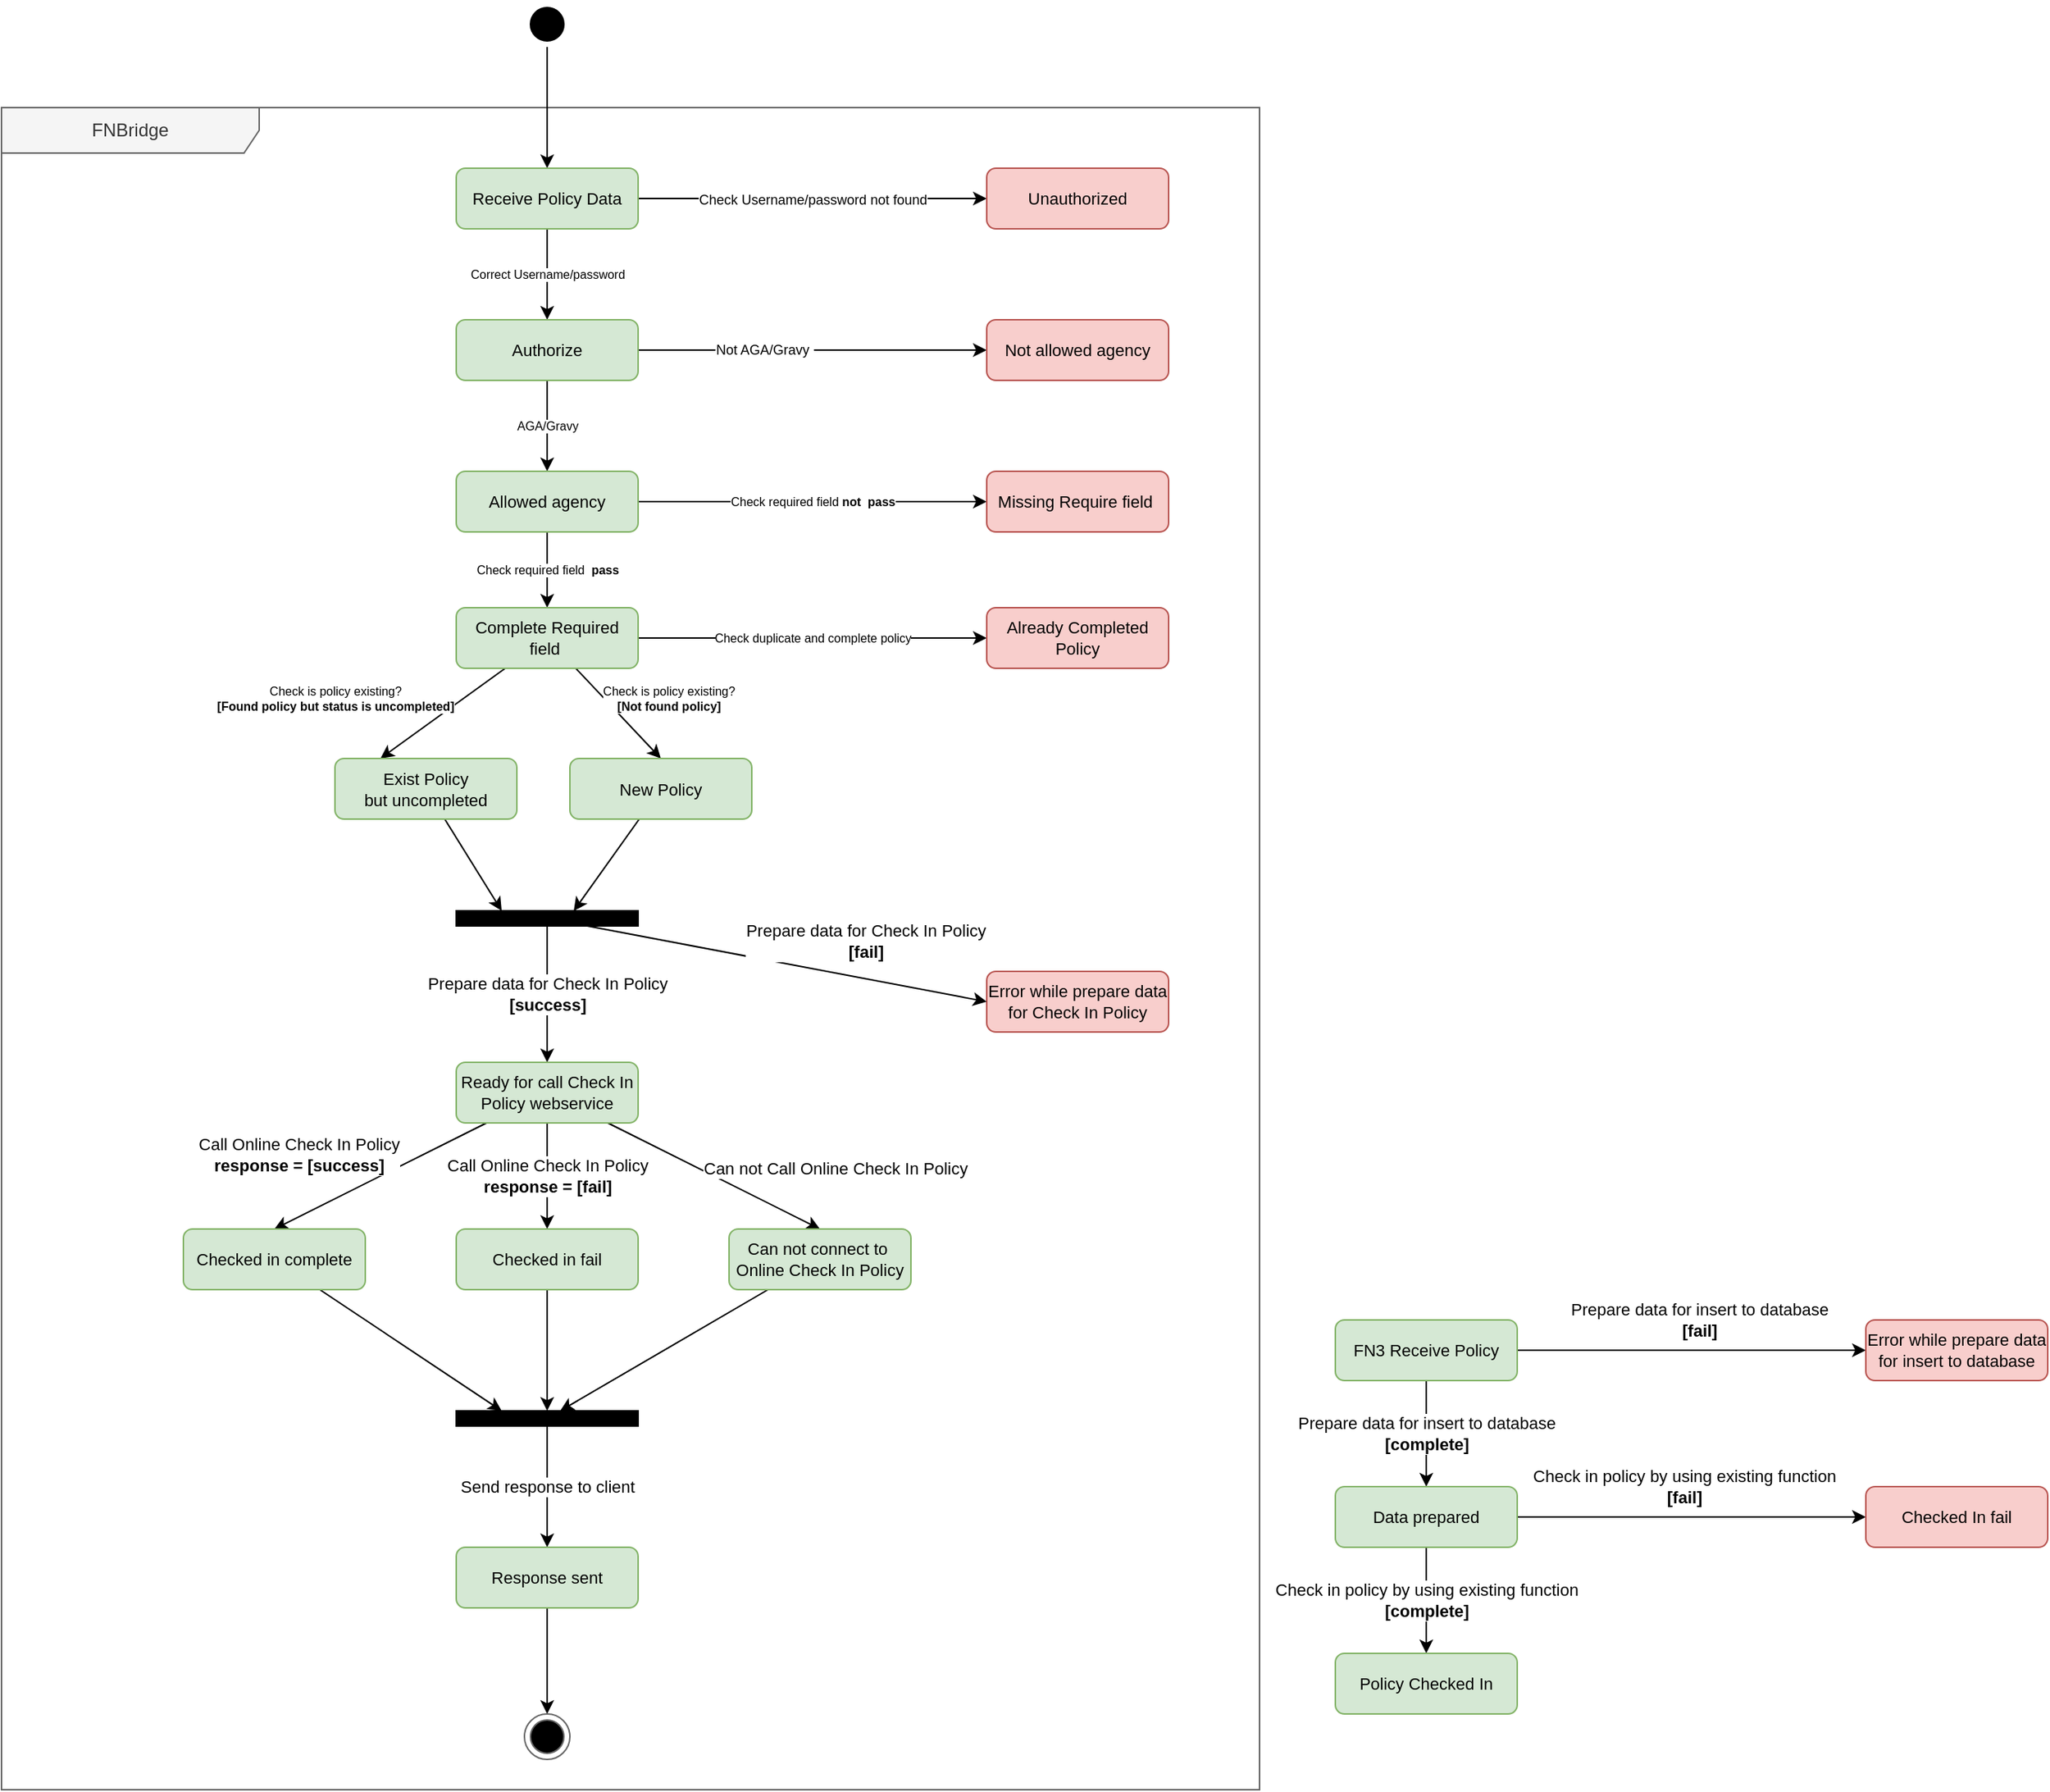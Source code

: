 <mxfile version="10.6.0" type="github"><diagram id="sMCr9nXkibw11Oo0Oi_z" name="Page-1"><mxGraphModel dx="1339" dy="853" grid="1" gridSize="10" guides="1" tooltips="1" connect="1" arrows="1" fold="1" page="1" pageScale="1" pageWidth="850" pageHeight="1100" math="0" shadow="0"><root><mxCell id="0"/><mxCell id="1" parent="0"/><mxCell id="8YML9WY5gJOUzMFepSNd-9" value="FNBridge" style="shape=umlFrame;whiteSpace=wrap;html=1;width=170;height=30;fillColor=#f5f5f5;strokeColor=#666666;fontColor=#333333;" vertex="1" parent="1"><mxGeometry x="20" y="120" width="830" height="1110" as="geometry"/></mxCell><mxCell id="etkM9OLkd7ppTOFoVHVF-16" style="edgeStyle=orthogonalEdgeStyle;rounded=0;orthogonalLoop=1;jettySize=auto;html=1;strokeColor=#000000;fontSize=8;" parent="1" source="etkM9OLkd7ppTOFoVHVF-1" target="etkM9OLkd7ppTOFoVHVF-3" edge="1"><mxGeometry relative="1" as="geometry"/></mxCell><mxCell id="etkM9OLkd7ppTOFoVHVF-1" value="" style="ellipse;html=1;shape=startState;fillColor=#000000;strokeColor=#000000;fontColor=#333333;" parent="1" vertex="1"><mxGeometry x="365" y="50" width="30" height="30" as="geometry"/></mxCell><mxCell id="etkM9OLkd7ppTOFoVHVF-6" value="&lt;font style=&quot;font-size: 9px&quot;&gt;Check Username/password not found&lt;/font&gt;" style="edgeStyle=orthogonalEdgeStyle;rounded=0;orthogonalLoop=1;jettySize=auto;html=1;entryX=0;entryY=0.5;entryDx=0;entryDy=0;strokeColor=#000000;" parent="1" source="etkM9OLkd7ppTOFoVHVF-3" target="etkM9OLkd7ppTOFoVHVF-5" edge="1"><mxGeometry relative="1" as="geometry"/></mxCell><mxCell id="etkM9OLkd7ppTOFoVHVF-15" value="&lt;span&gt;Correct Username/password&lt;/span&gt;" style="edgeStyle=orthogonalEdgeStyle;rounded=0;orthogonalLoop=1;jettySize=auto;html=1;entryX=0.5;entryY=0;entryDx=0;entryDy=0;strokeColor=#000000;fontSize=8;" parent="1" source="etkM9OLkd7ppTOFoVHVF-3" target="etkM9OLkd7ppTOFoVHVF-4" edge="1"><mxGeometry relative="1" as="geometry"/></mxCell><mxCell id="etkM9OLkd7ppTOFoVHVF-3" value="Receive Policy Data" style="rounded=1;whiteSpace=wrap;html=1;strokeColor=#82b366;fillColor=#d5e8d4;fontSize=11;" parent="1" vertex="1"><mxGeometry x="320" y="160" width="120" height="40" as="geometry"/></mxCell><mxCell id="etkM9OLkd7ppTOFoVHVF-8" style="edgeStyle=orthogonalEdgeStyle;rounded=0;orthogonalLoop=1;jettySize=auto;html=1;entryX=0;entryY=0.5;entryDx=0;entryDy=0;strokeColor=#000000;" parent="1" source="etkM9OLkd7ppTOFoVHVF-4" target="etkM9OLkd7ppTOFoVHVF-7" edge="1"><mxGeometry relative="1" as="geometry"/></mxCell><mxCell id="etkM9OLkd7ppTOFoVHVF-9" value="&lt;font style=&quot;font-size: 9px&quot;&gt;Not AGA/Gravy&amp;nbsp;&lt;/font&gt;" style="text;html=1;resizable=0;points=[];align=center;verticalAlign=middle;labelBackgroundColor=#ffffff;fontSize=8;" parent="etkM9OLkd7ppTOFoVHVF-8" vertex="1" connectable="0"><mxGeometry x="-0.002" y="-32" relative="1" as="geometry"><mxPoint x="-32" y="-32" as="offset"/></mxGeometry></mxCell><mxCell id="etkM9OLkd7ppTOFoVHVF-11" value="&lt;span&gt;AGA/Gravy&lt;/span&gt;" style="edgeStyle=orthogonalEdgeStyle;rounded=0;orthogonalLoop=1;jettySize=auto;html=1;strokeColor=#000000;fontSize=8;" parent="1" source="etkM9OLkd7ppTOFoVHVF-4" target="etkM9OLkd7ppTOFoVHVF-10" edge="1"><mxGeometry relative="1" as="geometry"/></mxCell><mxCell id="etkM9OLkd7ppTOFoVHVF-4" value="Authorize" style="rounded=1;whiteSpace=wrap;html=1;strokeColor=#82b366;fillColor=#d5e8d4;fontSize=11;" parent="1" vertex="1"><mxGeometry x="320" y="260" width="120" height="40" as="geometry"/></mxCell><mxCell id="etkM9OLkd7ppTOFoVHVF-5" value="Unauthorized" style="rounded=1;whiteSpace=wrap;html=1;strokeColor=#b85450;fillColor=#f8cecc;fontSize=11;" parent="1" vertex="1"><mxGeometry x="670" y="160" width="120" height="40" as="geometry"/></mxCell><mxCell id="etkM9OLkd7ppTOFoVHVF-7" value="Not allowed agency" style="rounded=1;whiteSpace=wrap;html=1;strokeColor=#b85450;fillColor=#f8cecc;fontSize=11;" parent="1" vertex="1"><mxGeometry x="670" y="260" width="120" height="40" as="geometry"/></mxCell><mxCell id="etkM9OLkd7ppTOFoVHVF-19" value="Check required field &lt;b&gt;not&amp;nbsp; pass&lt;/b&gt;" style="edgeStyle=orthogonalEdgeStyle;rounded=0;orthogonalLoop=1;jettySize=auto;html=1;entryX=0;entryY=0.5;entryDx=0;entryDy=0;strokeColor=#000000;fontSize=8;" parent="1" source="etkM9OLkd7ppTOFoVHVF-10" target="etkM9OLkd7ppTOFoVHVF-17" edge="1"><mxGeometry relative="1" as="geometry"/></mxCell><mxCell id="etkM9OLkd7ppTOFoVHVF-20" value="Check required field&amp;nbsp; &lt;b&gt;pass&lt;/b&gt;" style="edgeStyle=orthogonalEdgeStyle;rounded=0;orthogonalLoop=1;jettySize=auto;html=1;entryX=0.5;entryY=0;entryDx=0;entryDy=0;strokeColor=#000000;fontSize=8;" parent="1" source="etkM9OLkd7ppTOFoVHVF-10" target="etkM9OLkd7ppTOFoVHVF-18" edge="1"><mxGeometry relative="1" as="geometry"/></mxCell><mxCell id="etkM9OLkd7ppTOFoVHVF-10" value="&lt;span style=&quot;font-size: 11px;&quot;&gt;Allowed agency&lt;/span&gt;" style="rounded=1;whiteSpace=wrap;html=1;strokeColor=#82b366;fillColor=#d5e8d4;fontSize=11;" parent="1" vertex="1"><mxGeometry x="320" y="360" width="120" height="40" as="geometry"/></mxCell><mxCell id="etkM9OLkd7ppTOFoVHVF-17" value="Missing Require field&amp;nbsp;" style="rounded=1;whiteSpace=wrap;html=1;strokeColor=#b85450;fillColor=#f8cecc;fontSize=11;" parent="1" vertex="1"><mxGeometry x="670" y="360" width="120" height="40" as="geometry"/></mxCell><mxCell id="etkM9OLkd7ppTOFoVHVF-24" value="Check duplicate and complete policy" style="edgeStyle=orthogonalEdgeStyle;rounded=0;orthogonalLoop=1;jettySize=auto;html=1;entryX=0;entryY=0.5;entryDx=0;entryDy=0;strokeColor=#000000;fontSize=8;" parent="1" source="etkM9OLkd7ppTOFoVHVF-18" target="etkM9OLkd7ppTOFoVHVF-23" edge="1"><mxGeometry relative="1" as="geometry"/></mxCell><mxCell id="etkM9OLkd7ppTOFoVHVF-25" value="Check is policy existing?&lt;br&gt;&lt;b&gt;[Found policy but status is uncompleted]&lt;/b&gt;" style="rounded=0;orthogonalLoop=1;jettySize=auto;html=1;entryX=0.25;entryY=0;entryDx=0;entryDy=0;strokeColor=#000000;fontSize=8;" parent="1" source="etkM9OLkd7ppTOFoVHVF-18" target="etkM9OLkd7ppTOFoVHVF-22" edge="1"><mxGeometry x="1" y="-50" relative="1" as="geometry"><mxPoint x="-1" y="1" as="offset"/></mxGeometry></mxCell><mxCell id="etkM9OLkd7ppTOFoVHVF-26" style="rounded=0;orthogonalLoop=1;jettySize=auto;html=1;entryX=0.5;entryY=0;entryDx=0;entryDy=0;strokeColor=#000000;fontSize=8;" parent="1" source="etkM9OLkd7ppTOFoVHVF-18" target="etkM9OLkd7ppTOFoVHVF-21" edge="1"><mxGeometry relative="1" as="geometry"/></mxCell><mxCell id="etkM9OLkd7ppTOFoVHVF-27" value="Check is policy existing?&lt;br&gt;&lt;b&gt;[Not found policy]&lt;/b&gt;" style="text;html=1;resizable=0;points=[];align=center;verticalAlign=middle;labelBackgroundColor=#ffffff;fontSize=8;" parent="etkM9OLkd7ppTOFoVHVF-26" vertex="1" connectable="0"><mxGeometry x="-0.576" y="15" relative="1" as="geometry"><mxPoint x="38" y="17.5" as="offset"/></mxGeometry></mxCell><mxCell id="etkM9OLkd7ppTOFoVHVF-18" value="&lt;span style=&quot;font-size: 11px;&quot;&gt;Complete Required field&amp;nbsp;&lt;/span&gt;" style="rounded=1;whiteSpace=wrap;html=1;strokeColor=#82b366;fillColor=#d5e8d4;fontSize=11;" parent="1" vertex="1"><mxGeometry x="320" y="450" width="120" height="40" as="geometry"/></mxCell><mxCell id="8YML9WY5gJOUzMFepSNd-4" style="edgeStyle=none;rounded=0;orthogonalLoop=1;jettySize=auto;html=1;entryX=0.646;entryY=0.014;entryDx=0;entryDy=0;entryPerimeter=0;" edge="1" parent="1" source="etkM9OLkd7ppTOFoVHVF-21" target="8YML9WY5gJOUzMFepSNd-2"><mxGeometry relative="1" as="geometry"/></mxCell><mxCell id="etkM9OLkd7ppTOFoVHVF-21" value="&lt;span style=&quot;font-size: 11px;&quot;&gt;New Policy&lt;/span&gt;" style="rounded=1;whiteSpace=wrap;html=1;strokeColor=#82b366;fillColor=#d5e8d4;fontSize=11;" parent="1" vertex="1"><mxGeometry x="395" y="549.5" width="120" height="40" as="geometry"/></mxCell><mxCell id="8YML9WY5gJOUzMFepSNd-3" style="edgeStyle=none;rounded=0;orthogonalLoop=1;jettySize=auto;html=1;entryX=0.25;entryY=0;entryDx=0;entryDy=0;" edge="1" parent="1" source="etkM9OLkd7ppTOFoVHVF-22" target="8YML9WY5gJOUzMFepSNd-2"><mxGeometry relative="1" as="geometry"/></mxCell><mxCell id="etkM9OLkd7ppTOFoVHVF-22" value="&lt;span style=&quot;font-size: 11px;&quot;&gt;Exist Policy but&amp;nbsp;&lt;/span&gt;uncompleted" style="rounded=1;whiteSpace=wrap;html=1;strokeColor=#82b366;fillColor=#d5e8d4;fontSize=11;" parent="1" vertex="1"><mxGeometry x="240" y="549.5" width="120" height="40" as="geometry"/></mxCell><mxCell id="etkM9OLkd7ppTOFoVHVF-23" value="Already Completed Policy" style="rounded=1;whiteSpace=wrap;html=1;strokeColor=#b85450;fillColor=#f8cecc;fontSize=11;" parent="1" vertex="1"><mxGeometry x="670" y="450" width="120" height="40" as="geometry"/></mxCell><mxCell id="8YML9WY5gJOUzMFepSNd-1" value="Error while prepare data for Check In Policy" style="rounded=1;whiteSpace=wrap;html=1;strokeColor=#b85450;fillColor=#f8cecc;fontSize=11;" vertex="1" parent="1"><mxGeometry x="670" y="690" width="120" height="40" as="geometry"/></mxCell><mxCell id="8YML9WY5gJOUzMFepSNd-5" value="Prepare data for Check In Policy&lt;br&gt;&lt;b&gt;[fail]&lt;/b&gt;" style="edgeStyle=none;rounded=0;orthogonalLoop=1;jettySize=auto;html=1;entryX=0;entryY=0.5;entryDx=0;entryDy=0;" edge="1" parent="1" source="8YML9WY5gJOUzMFepSNd-2" target="8YML9WY5gJOUzMFepSNd-1"><mxGeometry x="0.358" y="24" relative="1" as="geometry"><mxPoint as="offset"/></mxGeometry></mxCell><mxCell id="8YML9WY5gJOUzMFepSNd-7" value="&lt;span&gt;Prepare data for Check In Policy&lt;br&gt;&lt;b&gt;[success]&lt;/b&gt;&lt;br&gt;&lt;/span&gt;" style="edgeStyle=none;rounded=0;orthogonalLoop=1;jettySize=auto;html=1;entryX=0.5;entryY=0;entryDx=0;entryDy=0;" edge="1" parent="1" source="8YML9WY5gJOUzMFepSNd-2" target="8YML9WY5gJOUzMFepSNd-6"><mxGeometry relative="1" as="geometry"/></mxCell><mxCell id="8YML9WY5gJOUzMFepSNd-2" value="" style="rounded=0;whiteSpace=wrap;html=1;fillColor=#000000;" vertex="1" parent="1"><mxGeometry x="320" y="650" width="120" height="10" as="geometry"/></mxCell><mxCell id="8YML9WY5gJOUzMFepSNd-12" value="Call Online Check In Policy&lt;b&gt;&lt;br&gt;response = [success]&lt;/b&gt;&lt;br&gt;" style="edgeStyle=none;rounded=0;orthogonalLoop=1;jettySize=auto;html=1;entryX=0.5;entryY=0;entryDx=0;entryDy=0;" edge="1" parent="1" source="8YML9WY5gJOUzMFepSNd-6" target="8YML9WY5gJOUzMFepSNd-20"><mxGeometry x="0.532" y="-37" relative="1" as="geometry"><mxPoint x="340" y="920" as="targetPoint"/><mxPoint as="offset"/></mxGeometry></mxCell><mxCell id="8YML9WY5gJOUzMFepSNd-22" value="Call Online Check In Policy&lt;b&gt;&lt;br&gt;response = [fail]&lt;/b&gt;" style="edgeStyle=none;rounded=0;orthogonalLoop=1;jettySize=auto;html=1;entryX=0.5;entryY=0;entryDx=0;entryDy=0;" edge="1" parent="1" source="8YML9WY5gJOUzMFepSNd-6" target="8YML9WY5gJOUzMFepSNd-21"><mxGeometry relative="1" as="geometry"/></mxCell><mxCell id="8YML9WY5gJOUzMFepSNd-25" value="Can not Call Online Check In Policy" style="edgeStyle=none;rounded=0;orthogonalLoop=1;jettySize=auto;html=1;entryX=0.5;entryY=0;entryDx=0;entryDy=0;" edge="1" parent="1" source="8YML9WY5gJOUzMFepSNd-6" target="8YML9WY5gJOUzMFepSNd-23"><mxGeometry x="0.882" y="40" relative="1" as="geometry"><mxPoint as="offset"/></mxGeometry></mxCell><mxCell id="8YML9WY5gJOUzMFepSNd-6" value="&lt;span style=&quot;font-size: 11px&quot;&gt;Ready for call Check In Policy webservice&lt;/span&gt;" style="rounded=1;whiteSpace=wrap;html=1;strokeColor=#82b366;fillColor=#d5e8d4;fontSize=11;" vertex="1" parent="1"><mxGeometry x="320" y="750" width="120" height="40" as="geometry"/></mxCell><mxCell id="8YML9WY5gJOUzMFepSNd-13" value="Prepare data for insert to database&lt;br&gt;&lt;b&gt;[complete]&lt;/b&gt;&lt;br&gt;" style="edgeStyle=none;rounded=0;orthogonalLoop=1;jettySize=auto;html=1;entryX=0.5;entryY=0;entryDx=0;entryDy=0;" edge="1" parent="1" source="8YML9WY5gJOUzMFepSNd-10" target="8YML9WY5gJOUzMFepSNd-11"><mxGeometry relative="1" as="geometry"/></mxCell><mxCell id="8YML9WY5gJOUzMFepSNd-15" value="Prepare data for insert to database&lt;br&gt;&lt;b&gt;[fail]&lt;/b&gt;&lt;br&gt;" style="edgeStyle=none;rounded=0;orthogonalLoop=1;jettySize=auto;html=1;entryX=0;entryY=0.5;entryDx=0;entryDy=0;" edge="1" parent="1" source="8YML9WY5gJOUzMFepSNd-10" target="8YML9WY5gJOUzMFepSNd-14"><mxGeometry x="0.043" y="20" relative="1" as="geometry"><mxPoint as="offset"/></mxGeometry></mxCell><mxCell id="8YML9WY5gJOUzMFepSNd-10" value="&lt;span style=&quot;font-size: 11px&quot;&gt;FN3 Receive Policy&lt;/span&gt;" style="rounded=1;whiteSpace=wrap;html=1;strokeColor=#82b366;fillColor=#d5e8d4;fontSize=11;" vertex="1" parent="1"><mxGeometry x="900" y="920" width="120" height="40" as="geometry"/></mxCell><mxCell id="8YML9WY5gJOUzMFepSNd-17" value="Check in policy by using existing function&lt;br&gt;&lt;b&gt;[complete]&lt;/b&gt;&lt;br&gt;" style="edgeStyle=none;rounded=0;orthogonalLoop=1;jettySize=auto;html=1;entryX=0.5;entryY=0;entryDx=0;entryDy=0;" edge="1" parent="1" source="8YML9WY5gJOUzMFepSNd-11" target="8YML9WY5gJOUzMFepSNd-16"><mxGeometry relative="1" as="geometry"/></mxCell><mxCell id="8YML9WY5gJOUzMFepSNd-19" value="Check in policy by using existing function&lt;br&gt;&lt;b&gt;[fail]&lt;/b&gt;" style="edgeStyle=none;rounded=0;orthogonalLoop=1;jettySize=auto;html=1;entryX=0;entryY=0.5;entryDx=0;entryDy=0;" edge="1" parent="1" source="8YML9WY5gJOUzMFepSNd-11" target="8YML9WY5gJOUzMFepSNd-18"><mxGeometry x="-0.044" y="20" relative="1" as="geometry"><mxPoint as="offset"/></mxGeometry></mxCell><mxCell id="8YML9WY5gJOUzMFepSNd-11" value="&lt;span style=&quot;font-size: 11px&quot;&gt;Data prepared&lt;/span&gt;" style="rounded=1;whiteSpace=wrap;html=1;strokeColor=#82b366;fillColor=#d5e8d4;fontSize=11;" vertex="1" parent="1"><mxGeometry x="900" y="1030" width="120" height="40" as="geometry"/></mxCell><mxCell id="8YML9WY5gJOUzMFepSNd-14" value="Error while prepare data for&amp;nbsp;&lt;span&gt;insert to database&lt;/span&gt;" style="rounded=1;whiteSpace=wrap;html=1;strokeColor=#b85450;fillColor=#f8cecc;fontSize=11;" vertex="1" parent="1"><mxGeometry x="1250" y="920" width="120" height="40" as="geometry"/></mxCell><mxCell id="8YML9WY5gJOUzMFepSNd-16" value="Policy Checked In" style="rounded=1;whiteSpace=wrap;html=1;strokeColor=#82b366;fillColor=#d5e8d4;fontSize=11;" vertex="1" parent="1"><mxGeometry x="900" y="1140" width="120" height="40" as="geometry"/></mxCell><mxCell id="8YML9WY5gJOUzMFepSNd-18" value="Checked In fail&lt;br&gt;" style="rounded=1;whiteSpace=wrap;html=1;strokeColor=#b85450;fillColor=#f8cecc;fontSize=11;" vertex="1" parent="1"><mxGeometry x="1250" y="1030" width="120" height="40" as="geometry"/></mxCell><mxCell id="8YML9WY5gJOUzMFepSNd-27" style="edgeStyle=none;rounded=0;orthogonalLoop=1;jettySize=auto;html=1;entryX=0.25;entryY=0;entryDx=0;entryDy=0;" edge="1" parent="1" source="8YML9WY5gJOUzMFepSNd-20" target="8YML9WY5gJOUzMFepSNd-26"><mxGeometry relative="1" as="geometry"/></mxCell><mxCell id="8YML9WY5gJOUzMFepSNd-20" value="&lt;span style=&quot;font-size: 11px&quot;&gt;Checked in complete&lt;/span&gt;" style="rounded=1;whiteSpace=wrap;html=1;strokeColor=#82b366;fillColor=#d5e8d4;fontSize=11;" vertex="1" parent="1"><mxGeometry x="140" y="860" width="120" height="40" as="geometry"/></mxCell><mxCell id="8YML9WY5gJOUzMFepSNd-28" style="edgeStyle=none;rounded=0;orthogonalLoop=1;jettySize=auto;html=1;entryX=0.5;entryY=0;entryDx=0;entryDy=0;" edge="1" parent="1" source="8YML9WY5gJOUzMFepSNd-21" target="8YML9WY5gJOUzMFepSNd-26"><mxGeometry relative="1" as="geometry"/></mxCell><mxCell id="8YML9WY5gJOUzMFepSNd-21" value="Checked in fail&lt;br&gt;" style="rounded=1;whiteSpace=wrap;html=1;strokeColor=#82b366;fillColor=#d5e8d4;fontSize=11;" vertex="1" parent="1"><mxGeometry x="320" y="860" width="120" height="40" as="geometry"/></mxCell><mxCell id="8YML9WY5gJOUzMFepSNd-29" style="edgeStyle=none;rounded=0;orthogonalLoop=1;jettySize=auto;html=1;" edge="1" parent="1" source="8YML9WY5gJOUzMFepSNd-23" target="8YML9WY5gJOUzMFepSNd-26"><mxGeometry relative="1" as="geometry"/></mxCell><mxCell id="8YML9WY5gJOUzMFepSNd-23" value="Can not connect to&amp;nbsp;&lt;br&gt;&lt;span&gt;Online Check In Policy&lt;/span&gt;&lt;br&gt;" style="rounded=1;whiteSpace=wrap;html=1;strokeColor=#82b366;fillColor=#d5e8d4;fontSize=11;" vertex="1" parent="1"><mxGeometry x="500" y="860" width="120" height="40" as="geometry"/></mxCell><mxCell id="8YML9WY5gJOUzMFepSNd-31" value="Send response to client" style="edgeStyle=none;rounded=0;orthogonalLoop=1;jettySize=auto;html=1;" edge="1" parent="1" source="8YML9WY5gJOUzMFepSNd-26" target="8YML9WY5gJOUzMFepSNd-30"><mxGeometry relative="1" as="geometry"/></mxCell><mxCell id="8YML9WY5gJOUzMFepSNd-26" value="" style="rounded=0;whiteSpace=wrap;html=1;fillColor=#000000;" vertex="1" parent="1"><mxGeometry x="320" y="980" width="120" height="10" as="geometry"/></mxCell><mxCell id="8YML9WY5gJOUzMFepSNd-33" style="edgeStyle=none;rounded=0;orthogonalLoop=1;jettySize=auto;html=1;entryX=0.5;entryY=0;entryDx=0;entryDy=0;" edge="1" parent="1" source="8YML9WY5gJOUzMFepSNd-30" target="8YML9WY5gJOUzMFepSNd-32"><mxGeometry relative="1" as="geometry"/></mxCell><mxCell id="8YML9WY5gJOUzMFepSNd-30" value="Response sent&lt;br&gt;" style="rounded=1;whiteSpace=wrap;html=1;strokeColor=#82b366;fillColor=#d5e8d4;fontSize=11;" vertex="1" parent="1"><mxGeometry x="320" y="1070" width="120" height="40" as="geometry"/></mxCell><mxCell id="8YML9WY5gJOUzMFepSNd-32" value="" style="ellipse;html=1;shape=endState;fillColor=#000000;strokeColor=#666666;fontColor=#333333;" vertex="1" parent="1"><mxGeometry x="365" y="1180" width="30" height="30" as="geometry"/></mxCell></root></mxGraphModel></diagram></mxfile>